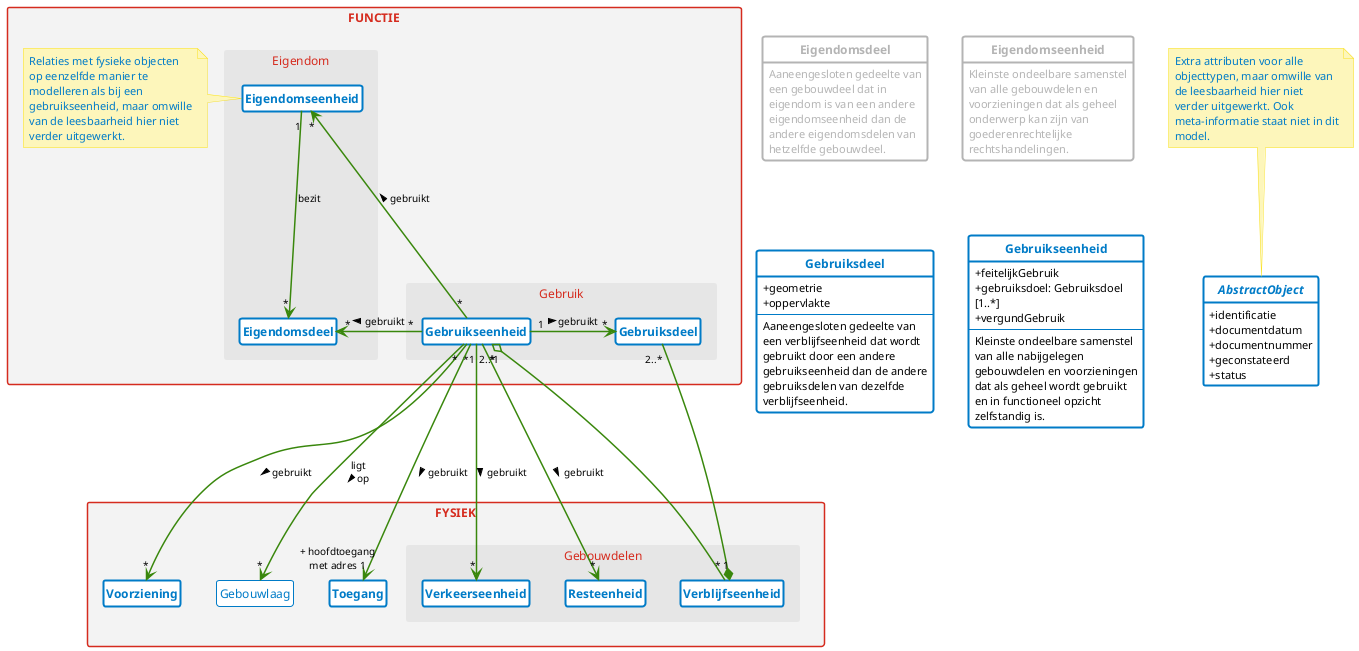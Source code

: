 @startuml

' --------v-v-v-v-v-v-v-v--------
' https://www.rijkshuisstijl.nl/organisatiespecifieke-richtlijnen/ministerie-van-binnenlandse-zaken-en-koninkrijksrelaties/deelidentiteit-kerndepartement-bzk
' https://www.rijkshuisstijl.nl/basiselementen/basiselementen-online/online-kleuren
'
' # Communicatiekleuren
' Het kerndepartement van BZK heeft uit het kleurenpalet van de rijkshuisstijl drie kleuren (elk met tint1 / tint2) gekozen:
' - Rijksoverheid hemelblauw #007bc7 (#b2d7ee/#d9ebf7)
' - Rijksoverheid rood #d52b1e (#f2bfbb/#f9dfdd)
' - Rijksoverheid groen #39870c (#c3dbb6/#e1eddb)
' Het gebruik van deze kleuren in combinatie met veel wit wordt gestimuleerd.
'
' # Tinten voor achtergrondkaders, grafieken en tabellen
' Voor achtergrondkaders, grafieken en tabellen kunnen 7 neutrale grijstinten of tinten van een communicatiekleur in stappen van 20% worden toegepast. Voor tekstachtergrond wordt grijstint1 of communicatiekleur tint2 aanbevolen om aan de contrasteisen voor een goede leesbaarheid te voldoen.
'
' Rijksoverheid grijs 1 #f3f3f3
' Rijksoverheid grijs 2 #e6e6e6
' Rijksoverheid grijs 3 #cccccc
' Rijksoverheid grijs 4 #b4b4b4
' Rijksoverheid grijs 5 #999999
' Rijksoverheid grijs 6 #696969
' Rijksoverheid grijs 7 #535353

' --------^-^-^-^-^-^-^-^--------

skinparam defaultFontColor black
skinparam defaultFontName Lucida Sans
skinparam defaultFontSize 11
skinparam defaultFontStyle normal
skinparam defaultMonospacedFontName Lucida Sans Typewriter
' skinparam defaultTextAlignment left
' skinparam lineType ortho
' skinparam lineType polyline
skinparam shadowing false
skinparam wrapWidth 165

skinparam class {
    ArrowColor #39870c
    ArrowFontSize 10
'     ArrowTextAlignment center
    ArrowThickness 1.5
'     AttributeFontColor #000000
    AttributeIconSize 0
    BackgroundColor #ffffff
    BorderColor #007bc7
    BorderThickness 2
    FontColor #007bc7
    FontSize 12
    FontStyle bold
'     StereotypeFontStyle italic
'     StereotypeFontColor #000000
}

skinparam class<<extern>> {
    AttributeFontColor #b4b4b4
    BorderColor #b4b4b4
    FontColor #b4b4b4
    StereotypeFontColor #b4b4b4
}

skinparam class<<vrijwillig>> {
    BorderThickness 1
    FontStyle normal
}

skinparam note {
    BackgroundColor #fdf6bb
    BorderColor #f9e11e
    FontColor #007bc7
}

skinparam package {
    BackgroundColor #f3f3f3
    BorderColor #d52b1e
    FontColor #d52b1e
    FontSize 12
    FontStyle bold
    Style rectangle
}

skinparam package<< subpackage >> {
    BackgroundColor #e6e6e6
    BorderColor #e6e6e6
    FontStyle normal
}

hide circle

hide empty members

hide stereotype

' hide attributes

' hide methods

' title Conceptueel model voor Bouwwerken

' =================================================================================================

' hide AbstractObject

' hide Eigendom

' hide Gebruik

package "FUNCTIE" {
    package "Gebruik" << subpackage >> {
        class Gebruikseenheid {
        }
        class Gebruiksdeel {
        }
    '     note top of Gebruiksdeel : Een woning die alleen bereikbaar is via een winkel vormt een apart gebruiksdeel binnen dezelfde verblijfseenheid als de winkel. Deze gebruiksdelen gebruiken tezamen de gehele verblijfseenheid van de winkel met woning. Idem bij een bedrijfsverzamelgebouw. Als een gebruikseenheid de gehele verblijfseenheid gebruikt, is er geen gebruiksdeel.
    }
    package "Eigendom" << subpackage >> {
        class Eigendomseenheid {
        }
        class Eigendomsdeel {
        }
'         note right of Eigendomseenheid : Relaties met fysieke objecten op eenzelfde manier te modelleren als bij een gebruikseenheid, maar omwille van de leesbaarheid hier niet verder uitgewerkt.
'         note "Relaties met fysieke objecten op eenzelfde manier te modelleren als bij een gebruikseenheid, maar omwille van de leesbaarheid hier niet verder uitgewerkt." AS n1
    }
    note right of Eigendomseenheid : Relaties met fysieke objecten op eenzelfde manier te modelleren als bij een gebruikseenheid, maar omwille van de leesbaarheid hier niet verder uitgewerkt.
}

package "FYSIEK" {
'     package "Gebeurtenis" << subpackage >> {
'         class Bouwwerk << Objecttype >> {
'         }
'     }
    class Gebouwlaag << Objecttype >> << vrijwillig >> {
    }
'     class Gebouw << Objecttype >> {
'     }
    class Toegang << Objecttype >> {
    }
    class Voorziening << Objecttype >> {
    }
    package "Gebouwdelen" << subpackage >> {
        class Verblijfseenheid << Objecttype >> {
        }
        class Verkeerseenheid << Objecttype >> {
        }
        class Resteenheid << Objecttype >> {
        }
    }
}

' ABSTRACT
' AbstractObject <|-- Gebruikseenheid
' AbstractObject <|-- Gebruiksdeel
' AbstractObject <|-- Eigendomseenheid
' AbstractObject <|-- Eigendomsdeel

' FYSIEK
' Verkeerseenheid "*" -> "2..*" Verblijfseenheid
' Verblijfseenheid "1" --> "1..*" Toegang

' GEBRUIK
Gebruikseenheid "*" --> "*" Voorziening : gebruikt >
Gebruikseenheid "1" o-- "*" Verblijfseenheid
Gebruikseenheid "*" --> "*" Resteenheid : gebruikt >
Gebruikseenheid "1" -right-> "*" Gebruiksdeel : gebruikt >
Gebruikseenheid "1" --> "+ hoofdtoegang\nmet adres 1" Toegang : gebruikt >
Gebruikseenheid "*" --> "*" Gebouwlaag : ligt\nop >
Gebruikseenheid "2..*" --> "*" Verkeerseenheid : gebruikt >
Gebruiksdeel "2..*" --* "1" Verblijfseenheid

' EIGENDOM
Gebruikseenheid "*" -left-> "*" Eigendomseenheid : gebruikt >
Gebruikseenheid "*" -left-> "*" Eigendomsdeel : gebruikt >
Eigendomseenheid "1" --> "*" Eigendomsdeel : bezit

abstract class AbstractObject << Objecttype >> {
    + identificatie
    + documentdatum
    + documentnummer
    + geconstateerd
    + status
}

note top of AbstractObject : Extra attributen voor alle objecttypen, maar omwille van de leesbaarheid hier niet verder uitgewerkt. Ook meta-informatie staat niet in dit model.

class Eigendomsdeel << Objecttype >> << extern >> {
'     --
    Aaneengesloten gedeelte van een gebouwdeel dat in eigendom is van een andere eigendomseenheid dan de andere eigendomsdelen van hetzelfde gebouwdeel.
}

class Eigendomseenheid << Objecttype >> << extern >> {
'     --
    Kleinste ondeelbare samenstel van alle gebouwdelen en voorzieningen dat als geheel onderwerp kan zijn van goederenrechtelijke rechtshandelingen.
}

class Gebruiksdeel << Objecttype >> {
    + geometrie
    + oppervlakte
    --
    Aaneengesloten gedeelte van een verblijfseenheid dat wordt gebruikt door een andere gebruikseenheid dan de andere gebruiksdelen van dezelfde verblijfseenheid.
}

class Gebruikseenheid << Objecttype >> {
    + feitelijkGebruik
    + gebruiksdoel: Gebruiksdoel [1..*]
    + vergundGebruik
    --
    Kleinste ondeelbare samenstel van alle nabijgelegen gebouwdelen en voorzieningen dat als geheel wordt gebruikt en in functioneel opzicht zelfstandig is.
}

@enduml

